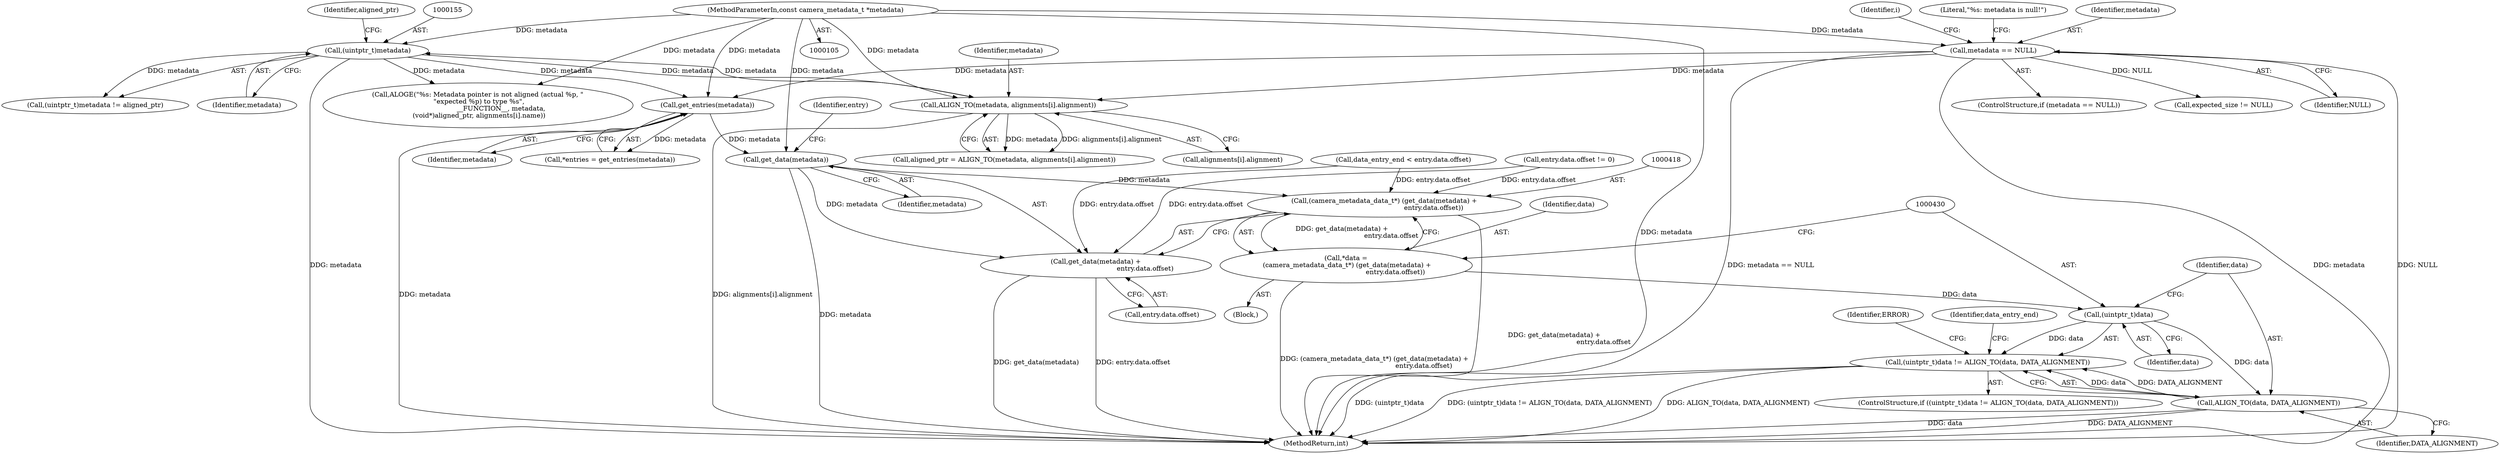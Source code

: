 digraph "0_Android_8e7a2b4d13bff03973dbad2bfb88a04296140433_0@pointer" {
"1000420" [label="(Call,get_data(metadata))"];
"1000300" [label="(Call,get_entries(metadata))"];
"1000154" [label="(Call,(uintptr_t)metadata)"];
"1000145" [label="(Call,ALIGN_TO(metadata, alignments[i].alignment))"];
"1000110" [label="(Call,metadata == NULL)"];
"1000106" [label="(MethodParameterIn,const camera_metadata_t *metadata)"];
"1000417" [label="(Call,(camera_metadata_data_t*) (get_data(metadata) +\n                                               entry.data.offset))"];
"1000415" [label="(Call,*data =\n (camera_metadata_data_t*) (get_data(metadata) +\n                                               entry.data.offset))"];
"1000429" [label="(Call,(uintptr_t)data)"];
"1000428" [label="(Call,(uintptr_t)data != ALIGN_TO(data, DATA_ALIGNMENT))"];
"1000432" [label="(Call,ALIGN_TO(data, DATA_ALIGNMENT))"];
"1000419" [label="(Call,get_data(metadata) +\n                                               entry.data.offset)"];
"1000147" [label="(Call,alignments[i].alignment)"];
"1000421" [label="(Identifier,metadata)"];
"1000109" [label="(ControlStructure,if (metadata == NULL))"];
"1000474" [label="(Call,entry.data.offset != 0)"];
"1000415" [label="(Call,*data =\n (camera_metadata_data_t*) (get_data(metadata) +\n                                               entry.data.offset))"];
"1000298" [label="(Call,*entries = get_entries(metadata))"];
"1000486" [label="(MethodReturn,int)"];
"1000450" [label="(Call,data_entry_end < entry.data.offset)"];
"1000145" [label="(Call,ALIGN_TO(metadata, alignments[i].alignment))"];
"1000300" [label="(Call,get_entries(metadata))"];
"1000157" [label="(Identifier,aligned_ptr)"];
"1000424" [label="(Identifier,entry)"];
"1000111" [label="(Identifier,metadata)"];
"1000427" [label="(ControlStructure,if ((uintptr_t)data != ALIGN_TO(data, DATA_ALIGNMENT)))"];
"1000440" [label="(Identifier,data_entry_end)"];
"1000159" [label="(Call,ALOGE(\"%s: Metadata pointer is not aligned (actual %p, \"\n \"expected %p) to type %s\",\n                      __FUNCTION__, metadata,\n (void*)aligned_ptr, alignments[i].name))"];
"1000175" [label="(Call,expected_size != NULL)"];
"1000143" [label="(Call,aligned_ptr = ALIGN_TO(metadata, alignments[i].alignment))"];
"1000417" [label="(Call,(camera_metadata_data_t*) (get_data(metadata) +\n                                               entry.data.offset))"];
"1000416" [label="(Identifier,data)"];
"1000301" [label="(Identifier,metadata)"];
"1000153" [label="(Call,(uintptr_t)metadata != aligned_ptr)"];
"1000422" [label="(Call,entry.data.offset)"];
"1000106" [label="(MethodParameterIn,const camera_metadata_t *metadata)"];
"1000146" [label="(Identifier,metadata)"];
"1000112" [label="(Identifier,NULL)"];
"1000437" [label="(Identifier,ERROR)"];
"1000429" [label="(Call,(uintptr_t)data)"];
"1000110" [label="(Call,metadata == NULL)"];
"1000128" [label="(Identifier,i)"];
"1000413" [label="(Block,)"];
"1000433" [label="(Identifier,data)"];
"1000115" [label="(Literal,\"%s: metadata is null!\")"];
"1000434" [label="(Identifier,DATA_ALIGNMENT)"];
"1000431" [label="(Identifier,data)"];
"1000156" [label="(Identifier,metadata)"];
"1000432" [label="(Call,ALIGN_TO(data, DATA_ALIGNMENT))"];
"1000154" [label="(Call,(uintptr_t)metadata)"];
"1000420" [label="(Call,get_data(metadata))"];
"1000428" [label="(Call,(uintptr_t)data != ALIGN_TO(data, DATA_ALIGNMENT))"];
"1000419" [label="(Call,get_data(metadata) +\n                                               entry.data.offset)"];
"1000420" -> "1000419"  [label="AST: "];
"1000420" -> "1000421"  [label="CFG: "];
"1000421" -> "1000420"  [label="AST: "];
"1000424" -> "1000420"  [label="CFG: "];
"1000420" -> "1000486"  [label="DDG: metadata"];
"1000420" -> "1000417"  [label="DDG: metadata"];
"1000420" -> "1000419"  [label="DDG: metadata"];
"1000300" -> "1000420"  [label="DDG: metadata"];
"1000106" -> "1000420"  [label="DDG: metadata"];
"1000300" -> "1000298"  [label="AST: "];
"1000300" -> "1000301"  [label="CFG: "];
"1000301" -> "1000300"  [label="AST: "];
"1000298" -> "1000300"  [label="CFG: "];
"1000300" -> "1000486"  [label="DDG: metadata"];
"1000300" -> "1000298"  [label="DDG: metadata"];
"1000154" -> "1000300"  [label="DDG: metadata"];
"1000110" -> "1000300"  [label="DDG: metadata"];
"1000106" -> "1000300"  [label="DDG: metadata"];
"1000154" -> "1000153"  [label="AST: "];
"1000154" -> "1000156"  [label="CFG: "];
"1000155" -> "1000154"  [label="AST: "];
"1000156" -> "1000154"  [label="AST: "];
"1000157" -> "1000154"  [label="CFG: "];
"1000154" -> "1000486"  [label="DDG: metadata"];
"1000154" -> "1000145"  [label="DDG: metadata"];
"1000154" -> "1000153"  [label="DDG: metadata"];
"1000145" -> "1000154"  [label="DDG: metadata"];
"1000106" -> "1000154"  [label="DDG: metadata"];
"1000154" -> "1000159"  [label="DDG: metadata"];
"1000145" -> "1000143"  [label="AST: "];
"1000145" -> "1000147"  [label="CFG: "];
"1000146" -> "1000145"  [label="AST: "];
"1000147" -> "1000145"  [label="AST: "];
"1000143" -> "1000145"  [label="CFG: "];
"1000145" -> "1000486"  [label="DDG: alignments[i].alignment"];
"1000145" -> "1000143"  [label="DDG: metadata"];
"1000145" -> "1000143"  [label="DDG: alignments[i].alignment"];
"1000110" -> "1000145"  [label="DDG: metadata"];
"1000106" -> "1000145"  [label="DDG: metadata"];
"1000110" -> "1000109"  [label="AST: "];
"1000110" -> "1000112"  [label="CFG: "];
"1000111" -> "1000110"  [label="AST: "];
"1000112" -> "1000110"  [label="AST: "];
"1000115" -> "1000110"  [label="CFG: "];
"1000128" -> "1000110"  [label="CFG: "];
"1000110" -> "1000486"  [label="DDG: NULL"];
"1000110" -> "1000486"  [label="DDG: metadata == NULL"];
"1000110" -> "1000486"  [label="DDG: metadata"];
"1000106" -> "1000110"  [label="DDG: metadata"];
"1000110" -> "1000175"  [label="DDG: NULL"];
"1000106" -> "1000105"  [label="AST: "];
"1000106" -> "1000486"  [label="DDG: metadata"];
"1000106" -> "1000159"  [label="DDG: metadata"];
"1000417" -> "1000415"  [label="AST: "];
"1000417" -> "1000419"  [label="CFG: "];
"1000418" -> "1000417"  [label="AST: "];
"1000419" -> "1000417"  [label="AST: "];
"1000415" -> "1000417"  [label="CFG: "];
"1000417" -> "1000486"  [label="DDG: get_data(metadata) +\n                                               entry.data.offset"];
"1000417" -> "1000415"  [label="DDG: get_data(metadata) +\n                                               entry.data.offset"];
"1000450" -> "1000417"  [label="DDG: entry.data.offset"];
"1000474" -> "1000417"  [label="DDG: entry.data.offset"];
"1000415" -> "1000413"  [label="AST: "];
"1000416" -> "1000415"  [label="AST: "];
"1000430" -> "1000415"  [label="CFG: "];
"1000415" -> "1000486"  [label="DDG: (camera_metadata_data_t*) (get_data(metadata) +\n                                               entry.data.offset)"];
"1000415" -> "1000429"  [label="DDG: data"];
"1000429" -> "1000428"  [label="AST: "];
"1000429" -> "1000431"  [label="CFG: "];
"1000430" -> "1000429"  [label="AST: "];
"1000431" -> "1000429"  [label="AST: "];
"1000433" -> "1000429"  [label="CFG: "];
"1000429" -> "1000428"  [label="DDG: data"];
"1000429" -> "1000432"  [label="DDG: data"];
"1000428" -> "1000427"  [label="AST: "];
"1000428" -> "1000432"  [label="CFG: "];
"1000432" -> "1000428"  [label="AST: "];
"1000437" -> "1000428"  [label="CFG: "];
"1000440" -> "1000428"  [label="CFG: "];
"1000428" -> "1000486"  [label="DDG: (uintptr_t)data != ALIGN_TO(data, DATA_ALIGNMENT)"];
"1000428" -> "1000486"  [label="DDG: ALIGN_TO(data, DATA_ALIGNMENT)"];
"1000428" -> "1000486"  [label="DDG: (uintptr_t)data"];
"1000432" -> "1000428"  [label="DDG: data"];
"1000432" -> "1000428"  [label="DDG: DATA_ALIGNMENT"];
"1000432" -> "1000434"  [label="CFG: "];
"1000433" -> "1000432"  [label="AST: "];
"1000434" -> "1000432"  [label="AST: "];
"1000432" -> "1000486"  [label="DDG: DATA_ALIGNMENT"];
"1000432" -> "1000486"  [label="DDG: data"];
"1000419" -> "1000422"  [label="CFG: "];
"1000422" -> "1000419"  [label="AST: "];
"1000419" -> "1000486"  [label="DDG: get_data(metadata)"];
"1000419" -> "1000486"  [label="DDG: entry.data.offset"];
"1000450" -> "1000419"  [label="DDG: entry.data.offset"];
"1000474" -> "1000419"  [label="DDG: entry.data.offset"];
}
